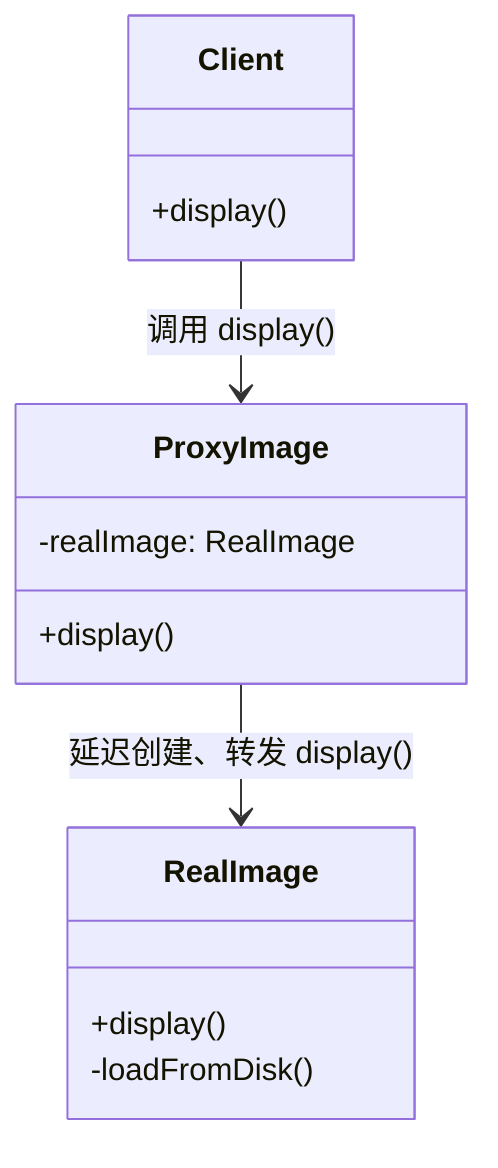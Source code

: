 classDiagram
    class Client {
        +display()
    }
    class ProxyImage {
        -realImage: RealImage
        +display()
    }
    class RealImage {
        +display()
        -loadFromDisk()
    }

    Client --> ProxyImage : 调用 display()
    ProxyImage --> RealImage : 延迟创建、转发 display()